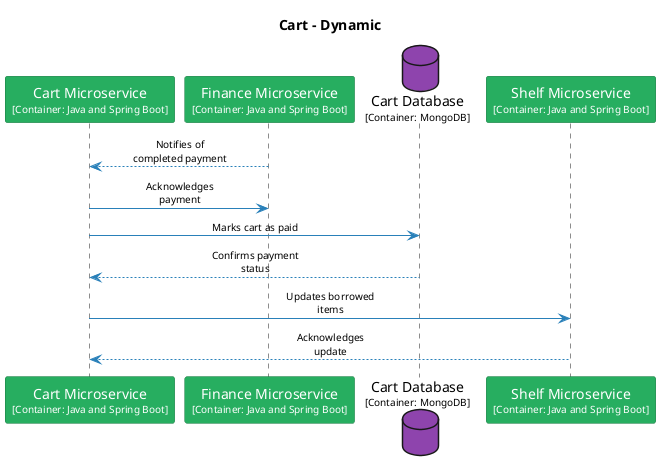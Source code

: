 @startuml
set separator none
title Cart - Dynamic

skinparam {
  arrowFontSize 10
  defaultTextAlignment center
  wrapWidth 200
  maxMessageSize 100
}

hide stereotype

skinparam sequenceParticipant<<Cart.CartDatabase>> {
  BackgroundColor #8e44ad
  FontColor #ffffff
  BorderColor #632f79
  shadowing false
}
skinparam sequenceParticipant<<Cart.CartMicroservice>> {
  BackgroundColor #27ae60
  FontColor #ffffff
  BorderColor #1b7943
  shadowing false
}
skinparam sequenceParticipant<<Finance.FinanceMicroservice>> {
  BackgroundColor #27ae60
  FontColor #ffffff
  BorderColor #1b7943
  shadowing false
}
skinparam sequenceParticipant<<Shelf.ShelfMicroservice>> {
  BackgroundColor #27ae60
  FontColor #ffffff
  BorderColor #1b7943
  shadowing false
}

participant "Cart Microservice\n<size:10>[Container: Java and Spring Boot]</size>" as Cart.CartMicroservice <<Cart.CartMicroservice>> #27ae60
participant "Finance Microservice\n<size:10>[Container: Java and Spring Boot]</size>" as Finance.FinanceMicroservice <<Finance.FinanceMicroservice>> #27ae60
database "Cart Database\n<size:10>[Container: MongoDB]</size>" as Cart.CartDatabase <<Cart.CartDatabase>> #8e44ad
participant "Shelf Microservice\n<size:10>[Container: Java and Spring Boot]</size>" as Shelf.ShelfMicroservice <<Shelf.ShelfMicroservice>> #27ae60
Cart.CartMicroservice <-[#2980b9]- Finance.FinanceMicroservice : Notifies of completed payment
Cart.CartMicroservice -[#2980b9]> Finance.FinanceMicroservice : Acknowledges payment
Cart.CartMicroservice -[#2980b9]> Cart.CartDatabase : Marks cart as paid
Cart.CartMicroservice <-[#2980b9]- Cart.CartDatabase : Confirms payment status
Cart.CartMicroservice -[#2980b9]> Shelf.ShelfMicroservice : Updates borrowed items
Cart.CartMicroservice <-[#2980b9]- Shelf.ShelfMicroservice : Acknowledges update
@enduml